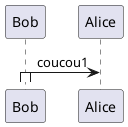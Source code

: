 {
  "sha1": "op8qj0qyodjhnhgp5uzmzua6v3ho0v9",
  "insertion": {
    "when": "2024-06-04T17:28:40.071Z",
    "user": "plantuml@gmail.com"
  }
}
@startuml
participant Bob
participant Alice
Bob->Alice: coucou1
activate Bob
@enduml
